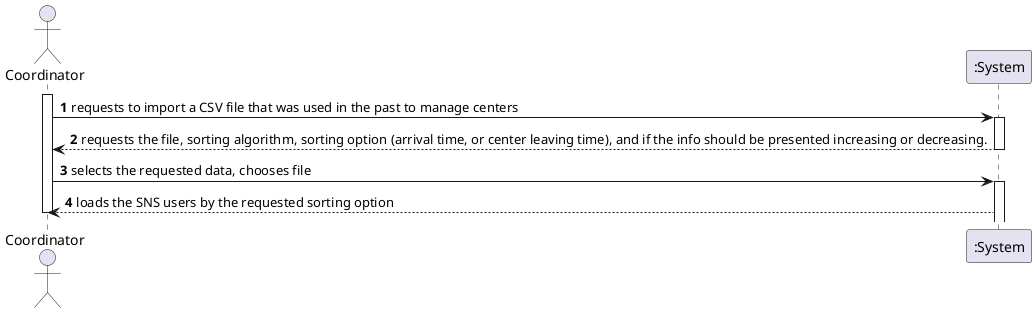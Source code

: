 @startuml
'https://plantuml.com/sequence-diagram

autonumber

actor "Coordinator" as coordinator

activate coordinator

coordinator -> ":System" : requests to import a CSV file that was used in the past to manage centers
activate ":System"
":System" --> coordinator : requests the file, sorting algorithm, sorting option (arrival time, or center leaving time), and if the info should be presented increasing or decreasing.
deactivate ":System"

coordinator -> ":System" : selects the requested data, chooses file

activate ":System"
":System" --> coordinator : loads the SNS users by the requested sorting option

deactivate coordinator

@enduml